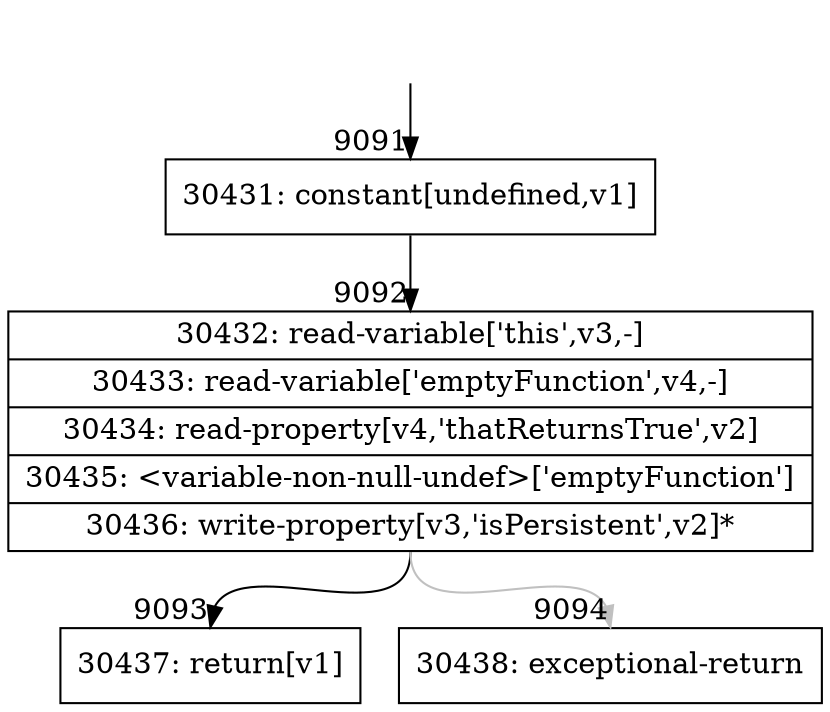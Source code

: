 digraph {
rankdir="TD"
BB_entry658[shape=none,label=""];
BB_entry658 -> BB9091 [tailport=s, headport=n, headlabel="    9091"]
BB9091 [shape=record label="{30431: constant[undefined,v1]}" ] 
BB9091 -> BB9092 [tailport=s, headport=n, headlabel="      9092"]
BB9092 [shape=record label="{30432: read-variable['this',v3,-]|30433: read-variable['emptyFunction',v4,-]|30434: read-property[v4,'thatReturnsTrue',v2]|30435: \<variable-non-null-undef\>['emptyFunction']|30436: write-property[v3,'isPersistent',v2]*}" ] 
BB9092 -> BB9093 [tailport=s, headport=n, headlabel="      9093"]
BB9092 -> BB9094 [tailport=s, headport=n, color=gray, headlabel="      9094"]
BB9093 [shape=record label="{30437: return[v1]}" ] 
BB9094 [shape=record label="{30438: exceptional-return}" ] 
//#$~ 16036
}
